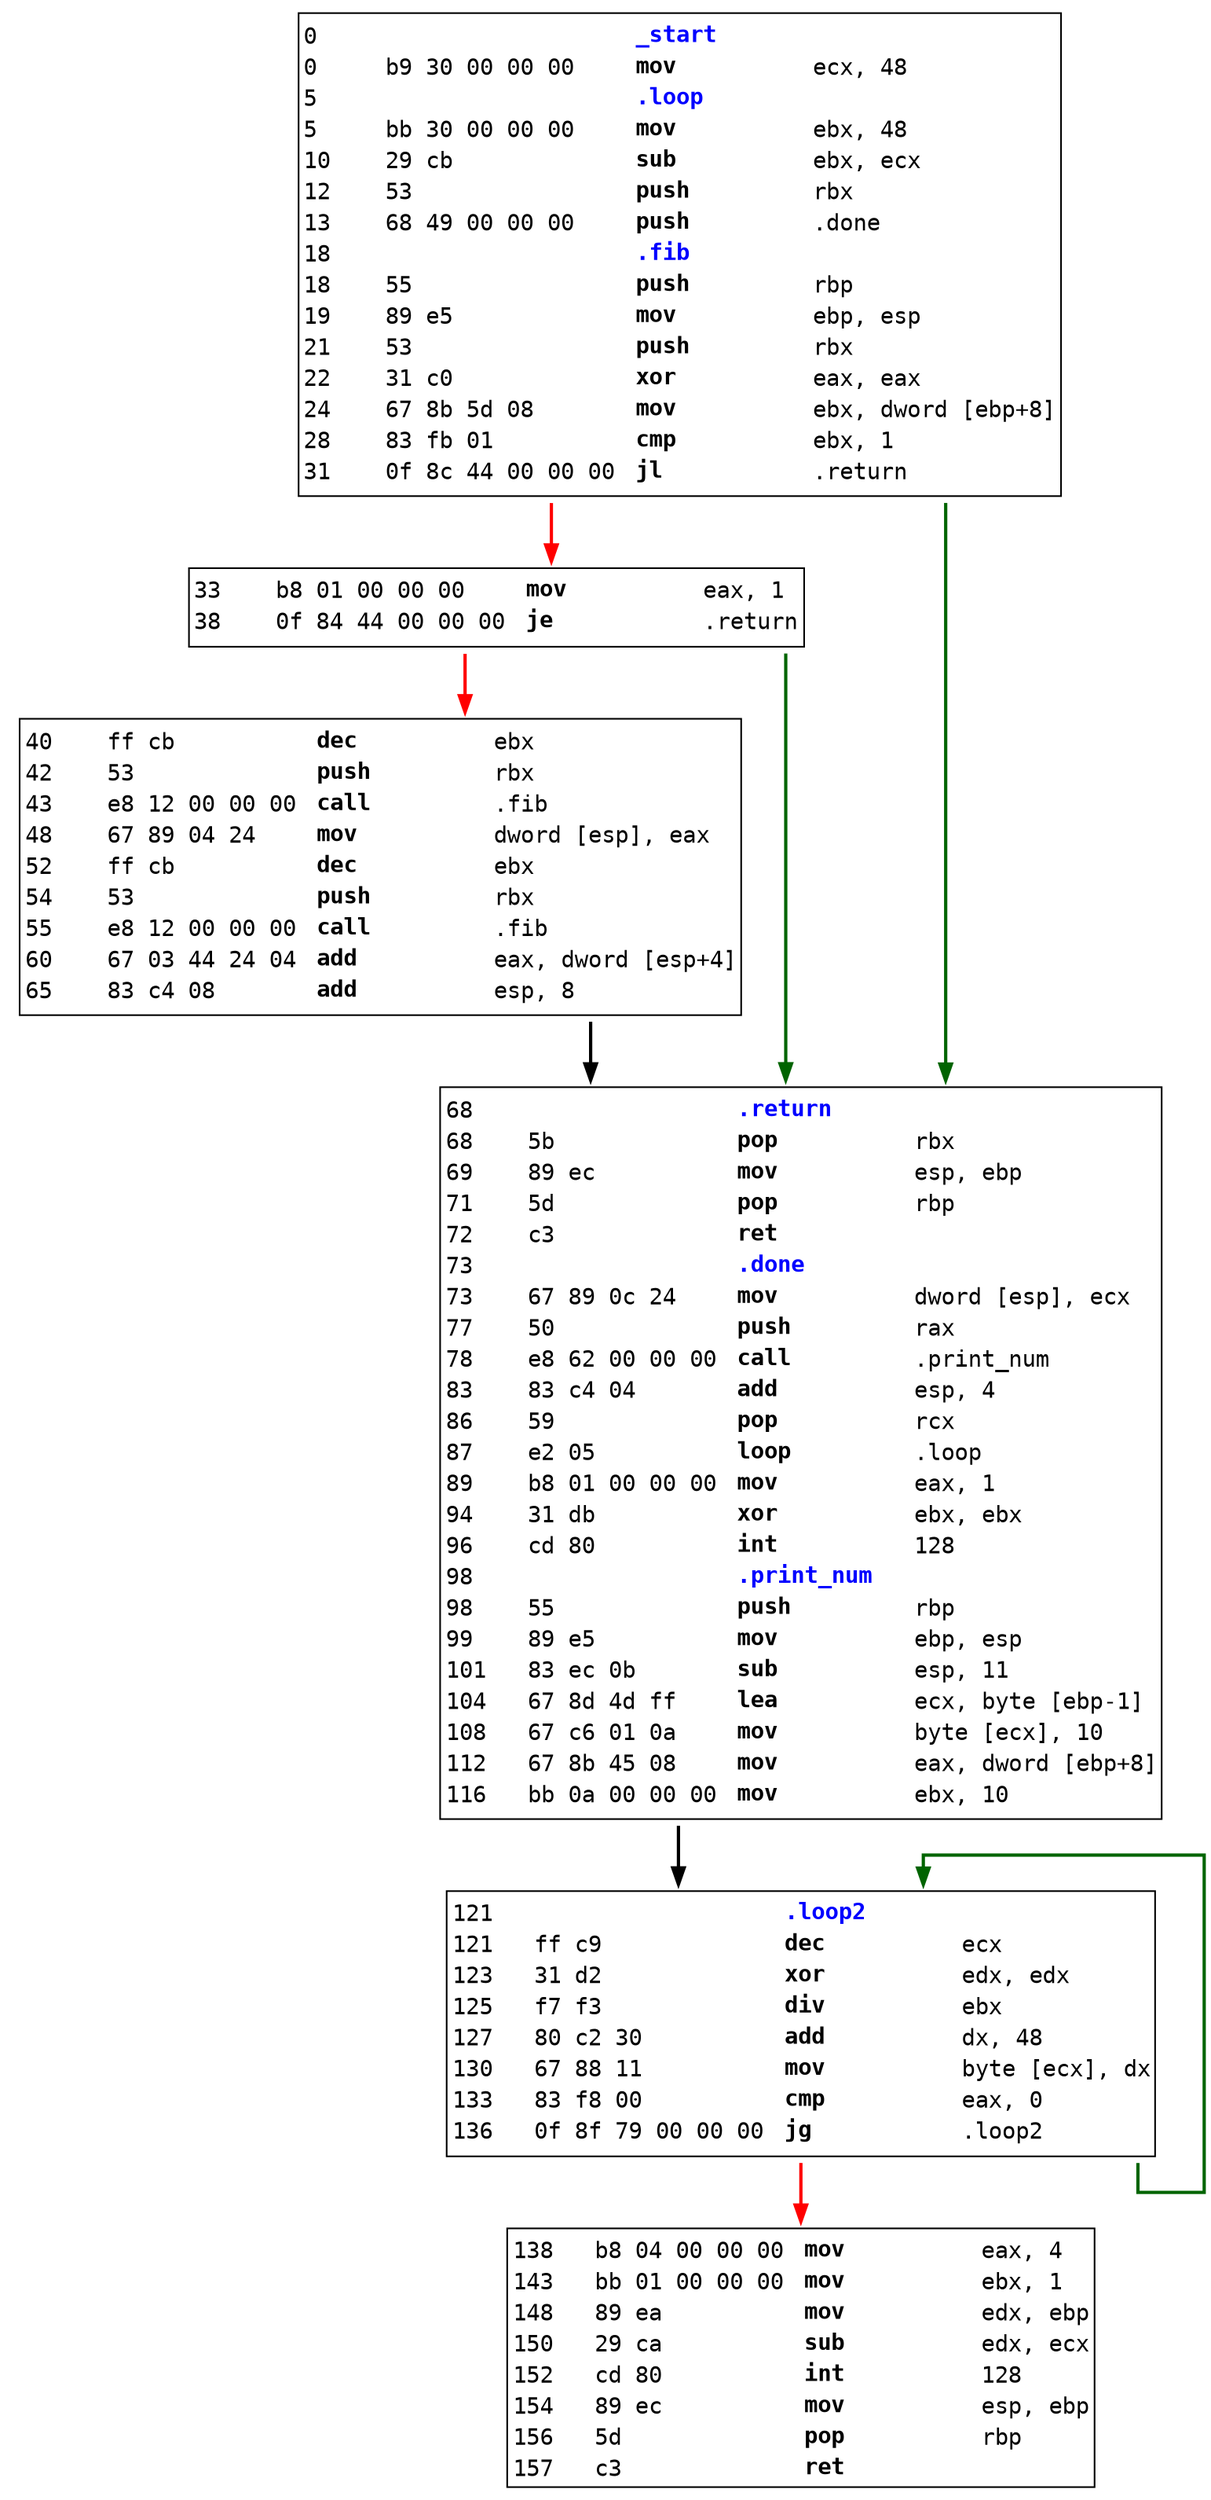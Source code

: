 digraph cfg {
	graph [splines=ortho]
	node [shape=plaintext fontname="monospace"]
	edge [penwidth=2.0]

	"0"[label=<<table border="1" cellborder="0" cellspacing="0"><tr PORT="top"><td></td></tr><tr><td align="left">0</td><td></td><td COLSPAN="100%" align="left"><b><font color="blue">_start</font></b></td></tr><tr><td align="left" width="50px">0</td><td align="left" width="100px">b9 30 00 00 00 </td><td align="left" width="100px"><font COLOR="black"><b>mov</b></font></td><td align="left"><font COLOR="black"> ecx, 48</font></td></tr><tr><td align="left">5</td><td></td><td COLSPAN="100%" align="left"><b><font color="blue">.loop</font></b></td></tr><tr><td align="left" width="50px">5</td><td align="left" width="100px">bb 30 00 00 00 </td><td align="left" width="100px"><font COLOR="black"><b>mov</b></font></td><td align="left"><font COLOR="black"> ebx, 48</font></td></tr><tr><td align="left" width="50px">10</td><td align="left" width="100px">29 cb </td><td align="left" width="100px"><font COLOR="black"><b>sub</b></font></td><td align="left"><font COLOR="black"> ebx, ecx</font></td></tr><tr><td align="left" width="50px">12</td><td align="left" width="100px">53 </td><td align="left" width="100px"><font COLOR="black"><b>push</b></font></td><td align="left"><font COLOR="black"> rbx</font></td></tr><tr><td align="left" width="50px">13</td><td align="left" width="100px">68 49 00 00 00 </td><td align="left" width="100px"><font COLOR="black"><b>push</b></font></td><td align="left"><font COLOR="black"> .done</font></td></tr><tr><td align="left">18</td><td></td><td COLSPAN="100%" align="left"><b><font color="blue">.fib</font></b></td></tr><tr><td align="left" width="50px">18</td><td align="left" width="100px">55 </td><td align="left" width="100px"><font COLOR="black"><b>push</b></font></td><td align="left"><font COLOR="black"> rbp</font></td></tr><tr><td align="left" width="50px">19</td><td align="left" width="100px">89 e5 </td><td align="left" width="100px"><font COLOR="black"><b>mov</b></font></td><td align="left"><font COLOR="black"> ebp, esp</font></td></tr><tr><td align="left" width="50px">21</td><td align="left" width="100px">53 </td><td align="left" width="100px"><font COLOR="black"><b>push</b></font></td><td align="left"><font COLOR="black"> rbx</font></td></tr><tr><td align="left" width="50px">22</td><td align="left" width="100px">31 c0 </td><td align="left" width="100px"><font COLOR="black"><b>xor</b></font></td><td align="left"><font COLOR="black"> eax, eax</font></td></tr><tr><td align="left" width="50px">24</td><td align="left" width="100px">67 8b 5d 08 </td><td align="left" width="100px"><font COLOR="black"><b>mov</b></font></td><td align="left"><font COLOR="black"> ebx, dword [ebp+8]</font></td></tr><tr><td align="left" width="50px">28</td><td align="left" width="100px">83 fb 01 </td><td align="left" width="100px"><font COLOR="black"><b>cmp</b></font></td><td align="left"><font COLOR="black"> ebx, 1</font></td></tr><tr><td align="left" width="50px">31</td><td align="left" width="100px">0f 8c 44 00 00 00 </td><td align="left" width="100px"><font COLOR="black"><b>jl</b></font></td><td align="left"><font COLOR="black"> .return</font></td></tr><tr PORT="bottom"><td></td></tr></table>>]
	"6"[label=<<table border="1" cellborder="0" cellspacing="0"><tr PORT="top"><td></td></tr><tr><td align="left" width="50px">33</td><td align="left" width="100px">b8 01 00 00 00 </td><td align="left" width="100px"><font COLOR="black"><b>mov</b></font></td><td align="left"><font COLOR="black"> eax, 1</font></td></tr><tr><td align="left" width="50px">38</td><td align="left" width="100px">0f 84 44 00 00 00 </td><td align="left" width="100px"><font COLOR="black"><b>je</b></font></td><td align="left"><font COLOR="black"> .return</font></td></tr><tr PORT="bottom"><td></td></tr></table>>]
	"7"[label=<<table border="1" cellborder="0" cellspacing="0"><tr PORT="top"><td></td></tr><tr><td align="left" width="50px">40</td><td align="left" width="100px">ff cb </td><td align="left" width="100px"><font COLOR="black"><b>dec</b></font></td><td align="left"><font COLOR="black"> ebx</font></td></tr><tr><td align="left" width="50px">42</td><td align="left" width="100px">53 </td><td align="left" width="100px"><font COLOR="black"><b>push</b></font></td><td align="left"><font COLOR="black"> rbx</font></td></tr><tr><td align="left" width="50px">43</td><td align="left" width="100px">e8 12 00 00 00 </td><td align="left" width="100px"><font COLOR="black"><b>call</b></font></td><td align="left"><font COLOR="black"> .fib</font></td></tr><tr><td align="left" width="50px">48</td><td align="left" width="100px">67 89 04 24 </td><td align="left" width="100px"><font COLOR="black"><b>mov</b></font></td><td align="left"><font COLOR="black"> dword [esp], eax</font></td></tr><tr><td align="left" width="50px">52</td><td align="left" width="100px">ff cb </td><td align="left" width="100px"><font COLOR="black"><b>dec</b></font></td><td align="left"><font COLOR="black"> ebx</font></td></tr><tr><td align="left" width="50px">54</td><td align="left" width="100px">53 </td><td align="left" width="100px"><font COLOR="black"><b>push</b></font></td><td align="left"><font COLOR="black"> rbx</font></td></tr><tr><td align="left" width="50px">55</td><td align="left" width="100px">e8 12 00 00 00 </td><td align="left" width="100px"><font COLOR="black"><b>call</b></font></td><td align="left"><font COLOR="black"> .fib</font></td></tr><tr><td align="left" width="50px">60</td><td align="left" width="100px">67 03 44 24 04 </td><td align="left" width="100px"><font COLOR="black"><b>add</b></font></td><td align="left"><font COLOR="black"> eax, dword [esp+4]</font></td></tr><tr><td align="left" width="50px">65</td><td align="left" width="100px">83 c4 08 </td><td align="left" width="100px"><font COLOR="black"><b>add</b></font></td><td align="left"><font COLOR="black"> esp, 8</font></td></tr><tr PORT="bottom"><td></td></tr></table>>]
	"8"[label=<<table border="1" cellborder="0" cellspacing="0"><tr PORT="top"><td></td></tr><tr><td align="left">68</td><td></td><td COLSPAN="100%" align="left"><b><font color="blue">.return</font></b></td></tr><tr><td align="left" width="50px">68</td><td align="left" width="100px">5b </td><td align="left" width="100px"><font COLOR="black"><b>pop</b></font></td><td align="left"><font COLOR="black"> rbx</font></td></tr><tr><td align="left" width="50px">69</td><td align="left" width="100px">89 ec </td><td align="left" width="100px"><font COLOR="black"><b>mov</b></font></td><td align="left"><font COLOR="black"> esp, ebp</font></td></tr><tr><td align="left" width="50px">71</td><td align="left" width="100px">5d </td><td align="left" width="100px"><font COLOR="black"><b>pop</b></font></td><td align="left"><font COLOR="black"> rbp</font></td></tr><tr><td align="left" width="50px">72</td><td align="left" width="100px">c3 </td><td align="left" width="100px"><font COLOR="black"><b>ret</b></font></td><td align="left"><font COLOR="black"> </font></td></tr><tr><td align="left">73</td><td></td><td COLSPAN="100%" align="left"><b><font color="blue">.done</font></b></td></tr><tr><td align="left" width="50px">73</td><td align="left" width="100px">67 89 0c 24 </td><td align="left" width="100px"><font COLOR="black"><b>mov</b></font></td><td align="left"><font COLOR="black"> dword [esp], ecx</font></td></tr><tr><td align="left" width="50px">77</td><td align="left" width="100px">50 </td><td align="left" width="100px"><font COLOR="black"><b>push</b></font></td><td align="left"><font COLOR="black"> rax</font></td></tr><tr><td align="left" width="50px">78</td><td align="left" width="100px">e8 62 00 00 00 </td><td align="left" width="100px"><font COLOR="black"><b>call</b></font></td><td align="left"><font COLOR="black"> .print_num</font></td></tr><tr><td align="left" width="50px">83</td><td align="left" width="100px">83 c4 04 </td><td align="left" width="100px"><font COLOR="black"><b>add</b></font></td><td align="left"><font COLOR="black"> esp, 4</font></td></tr><tr><td align="left" width="50px">86</td><td align="left" width="100px">59 </td><td align="left" width="100px"><font COLOR="black"><b>pop</b></font></td><td align="left"><font COLOR="black"> rcx</font></td></tr><tr><td align="left" width="50px">87</td><td align="left" width="100px">e2 05 </td><td align="left" width="100px"><font COLOR="black"><b>loop</b></font></td><td align="left"><font COLOR="black"> .loop</font></td></tr><tr><td align="left" width="50px">89</td><td align="left" width="100px">b8 01 00 00 00 </td><td align="left" width="100px"><font COLOR="black"><b>mov</b></font></td><td align="left"><font COLOR="black"> eax, 1</font></td></tr><tr><td align="left" width="50px">94</td><td align="left" width="100px">31 db </td><td align="left" width="100px"><font COLOR="black"><b>xor</b></font></td><td align="left"><font COLOR="black"> ebx, ebx</font></td></tr><tr><td align="left" width="50px">96</td><td align="left" width="100px">cd 80 </td><td align="left" width="100px"><font COLOR="black"><b>int</b></font></td><td align="left"><font COLOR="black"> 128</font></td></tr><tr><td align="left">98</td><td></td><td COLSPAN="100%" align="left"><b><font color="blue">.print_num</font></b></td></tr><tr><td align="left" width="50px">98</td><td align="left" width="100px">55 </td><td align="left" width="100px"><font COLOR="black"><b>push</b></font></td><td align="left"><font COLOR="black"> rbp</font></td></tr><tr><td align="left" width="50px">99</td><td align="left" width="100px">89 e5 </td><td align="left" width="100px"><font COLOR="black"><b>mov</b></font></td><td align="left"><font COLOR="black"> ebp, esp</font></td></tr><tr><td align="left" width="50px">101</td><td align="left" width="100px">83 ec 0b </td><td align="left" width="100px"><font COLOR="black"><b>sub</b></font></td><td align="left"><font COLOR="black"> esp, 11</font></td></tr><tr><td align="left" width="50px">104</td><td align="left" width="100px">67 8d 4d ff </td><td align="left" width="100px"><font COLOR="black"><b>lea</b></font></td><td align="left"><font COLOR="black"> ecx, byte [ebp-1]</font></td></tr><tr><td align="left" width="50px">108</td><td align="left" width="100px">67 c6 01 0a </td><td align="left" width="100px"><font COLOR="black"><b>mov</b></font></td><td align="left"><font COLOR="black"> byte [ecx], 10</font></td></tr><tr><td align="left" width="50px">112</td><td align="left" width="100px">67 8b 45 08 </td><td align="left" width="100px"><font COLOR="black"><b>mov</b></font></td><td align="left"><font COLOR="black"> eax, dword [ebp+8]</font></td></tr><tr><td align="left" width="50px">116</td><td align="left" width="100px">bb 0a 00 00 00 </td><td align="left" width="100px"><font COLOR="black"><b>mov</b></font></td><td align="left"><font COLOR="black"> ebx, 10</font></td></tr><tr PORT="bottom"><td></td></tr></table>>]
	"14"[label=<<table border="1" cellborder="0" cellspacing="0"><tr PORT="top"><td></td></tr><tr><td align="left">121</td><td></td><td COLSPAN="100%" align="left"><b><font color="blue">.loop2</font></b></td></tr><tr><td align="left" width="50px">121</td><td align="left" width="100px">ff c9 </td><td align="left" width="100px"><font COLOR="black"><b>dec</b></font></td><td align="left"><font COLOR="black"> ecx</font></td></tr><tr><td align="left" width="50px">123</td><td align="left" width="100px">31 d2 </td><td align="left" width="100px"><font COLOR="black"><b>xor</b></font></td><td align="left"><font COLOR="black"> edx, edx</font></td></tr><tr><td align="left" width="50px">125</td><td align="left" width="100px">f7 f3 </td><td align="left" width="100px"><font COLOR="black"><b>div</b></font></td><td align="left"><font COLOR="black"> ebx</font></td></tr><tr><td align="left" width="50px">127</td><td align="left" width="100px">80 c2 30 </td><td align="left" width="100px"><font COLOR="black"><b>add</b></font></td><td align="left"><font COLOR="black"> dx, 48</font></td></tr><tr><td align="left" width="50px">130</td><td align="left" width="100px">67 88 11 </td><td align="left" width="100px"><font COLOR="black"><b>mov</b></font></td><td align="left"><font COLOR="black"> byte [ecx], dx</font></td></tr><tr><td align="left" width="50px">133</td><td align="left" width="100px">83 f8 00 </td><td align="left" width="100px"><font COLOR="black"><b>cmp</b></font></td><td align="left"><font COLOR="black"> eax, 0</font></td></tr><tr><td align="left" width="50px">136</td><td align="left" width="100px">0f 8f 79 00 00 00 </td><td align="left" width="100px"><font COLOR="black"><b>jg</b></font></td><td align="left"><font COLOR="black"> .loop2</font></td></tr><tr PORT="bottom"><td></td></tr></table>>]
	"16"[label=<<table border="1" cellborder="0" cellspacing="0"><tr PORT="top"><td></td></tr><tr><td align="left" width="50px">138</td><td align="left" width="100px">b8 04 00 00 00 </td><td align="left" width="100px"><font COLOR="black"><b>mov</b></font></td><td align="left"><font COLOR="black"> eax, 4</font></td></tr><tr><td align="left" width="50px">143</td><td align="left" width="100px">bb 01 00 00 00 </td><td align="left" width="100px"><font COLOR="black"><b>mov</b></font></td><td align="left"><font COLOR="black"> ebx, 1</font></td></tr><tr><td align="left" width="50px">148</td><td align="left" width="100px">89 ea </td><td align="left" width="100px"><font COLOR="black"><b>mov</b></font></td><td align="left"><font COLOR="black"> edx, ebp</font></td></tr><tr><td align="left" width="50px">150</td><td align="left" width="100px">29 ca </td><td align="left" width="100px"><font COLOR="black"><b>sub</b></font></td><td align="left"><font COLOR="black"> edx, ecx</font></td></tr><tr><td align="left" width="50px">152</td><td align="left" width="100px">cd 80 </td><td align="left" width="100px"><font COLOR="black"><b>int</b></font></td><td align="left"><font COLOR="black"> 128</font></td></tr><tr><td align="left" width="50px">154</td><td align="left" width="100px">89 ec </td><td align="left" width="100px"><font COLOR="black"><b>mov</b></font></td><td align="left"><font COLOR="black"> esp, ebp</font></td></tr><tr><td align="left" width="50px">156</td><td align="left" width="100px">5d </td><td align="left" width="100px"><font COLOR="black"><b>pop</b></font></td><td align="left"><font COLOR="black"> rbp</font></td></tr><tr><td align="left" width="50px">157</td><td align="left" width="100px">c3 </td><td align="left" width="100px"><font COLOR="black"><b>ret</b></font></td><td align="left"><font COLOR="black"> </font></td></tr></table>>]

	"0":bottom:s -> "8":top:n [color="darkgreen"]
	"0":bottom:s -> "6":top:n [color="red"]
	"6":bottom:s -> "8":top:n [color="darkgreen"]
	"6":bottom:s -> "7":top:n [color="red"]
	"7":bottom:s -> "8":top:n [color="black"]
	"8":bottom:s -> "14":top:n [color="black"]
	"14":bottom:s -> "14":top:n [color="darkgreen"dir=back]
	"14":bottom:s -> "16":top:n [color="red"]
}
